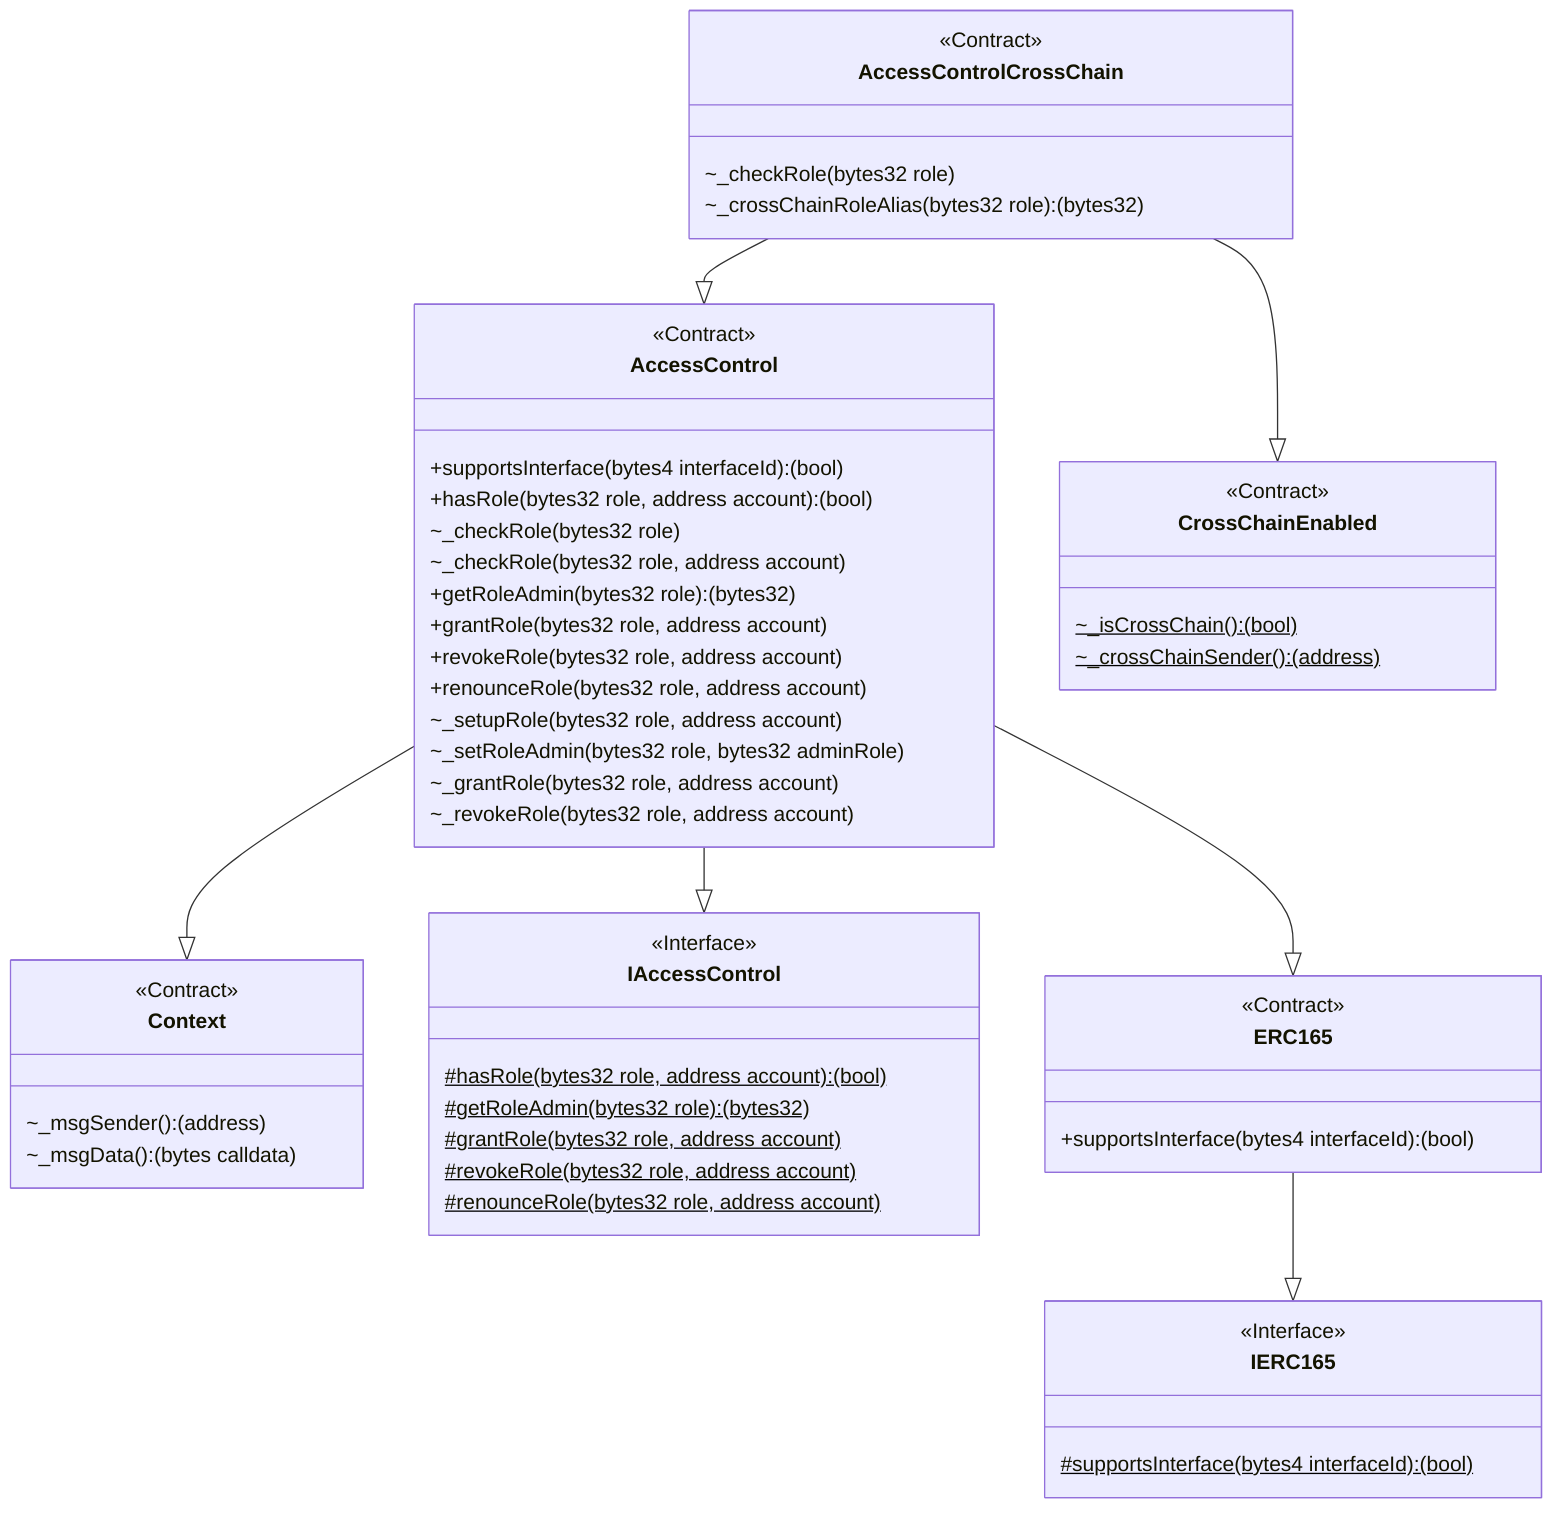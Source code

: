classDiagram
  %% 1030:679:1
  class AccessControlCrossChain {
    <<Contract>>
    ~_checkRole(bytes32 role)
    ~_crossChainRoleAlias(bytes32 role): (bytes32)
  }
  
  AccessControlCrossChain --|> AccessControl
  
  %% 1806:6295:0
  class AccessControl {
    <<Contract>>
    +supportsInterface(bytes4 interfaceId): (bool)
    +hasRole(bytes32 role, address account): (bool)
    ~_checkRole(bytes32 role)
    ~_checkRole(bytes32 role, address account)
    +getRoleAdmin(bytes32 role): (bytes32)
    +grantRole(bytes32 role, address account)
    +revokeRole(bytes32 role, address account)
    +renounceRole(bytes32 role, address account)
    ~_setupRole(bytes32 role, address account)
    ~_setRoleAdmin(bytes32 role, bytes32 adminRole)
    ~_grantRole(bytes32 role, address account)
    ~_revokeRole(bytes32 role, address account)
  }
  
  AccessControl --|> Context
  
  %% 608:235:5
  class Context {
    <<Contract>>
    ~_msgSender(): (address)
    ~_msgData(): (bytes calldata)
  }
  
  AccessControl --|> IAccessControl
  
  %% 209:2710:2
  class IAccessControl {
    <<Interface>>
    #hasRole(bytes32 role, address account): (bool)$
    #getRoleAdmin(bytes32 role): (bytes32)$
    #grantRole(bytes32 role, address account)$
    #revokeRole(bytes32 role, address account)$
    #renounceRole(bytes32 role, address account)$
  }
  
  AccessControl --|> ERC165
  
  %% 726:260:7
  class ERC165 {
    <<Contract>>
    +supportsInterface(bytes4 interfaceId): (bool)
  }
  
  ERC165 --|> IERC165
  
  %% 405:447:8
  class IERC165 {
    <<Interface>>
    #supportsInterface(bytes4 interfaceId): (bool)$
  }
  
  AccessControlCrossChain --|> CrossChainEnabled
  
  %% 662:1145:3
  class CrossChainEnabled {
    <<Contract>>
    ~_isCrossChain(): (bool)$
    ~_crossChainSender(): (address)$
  }